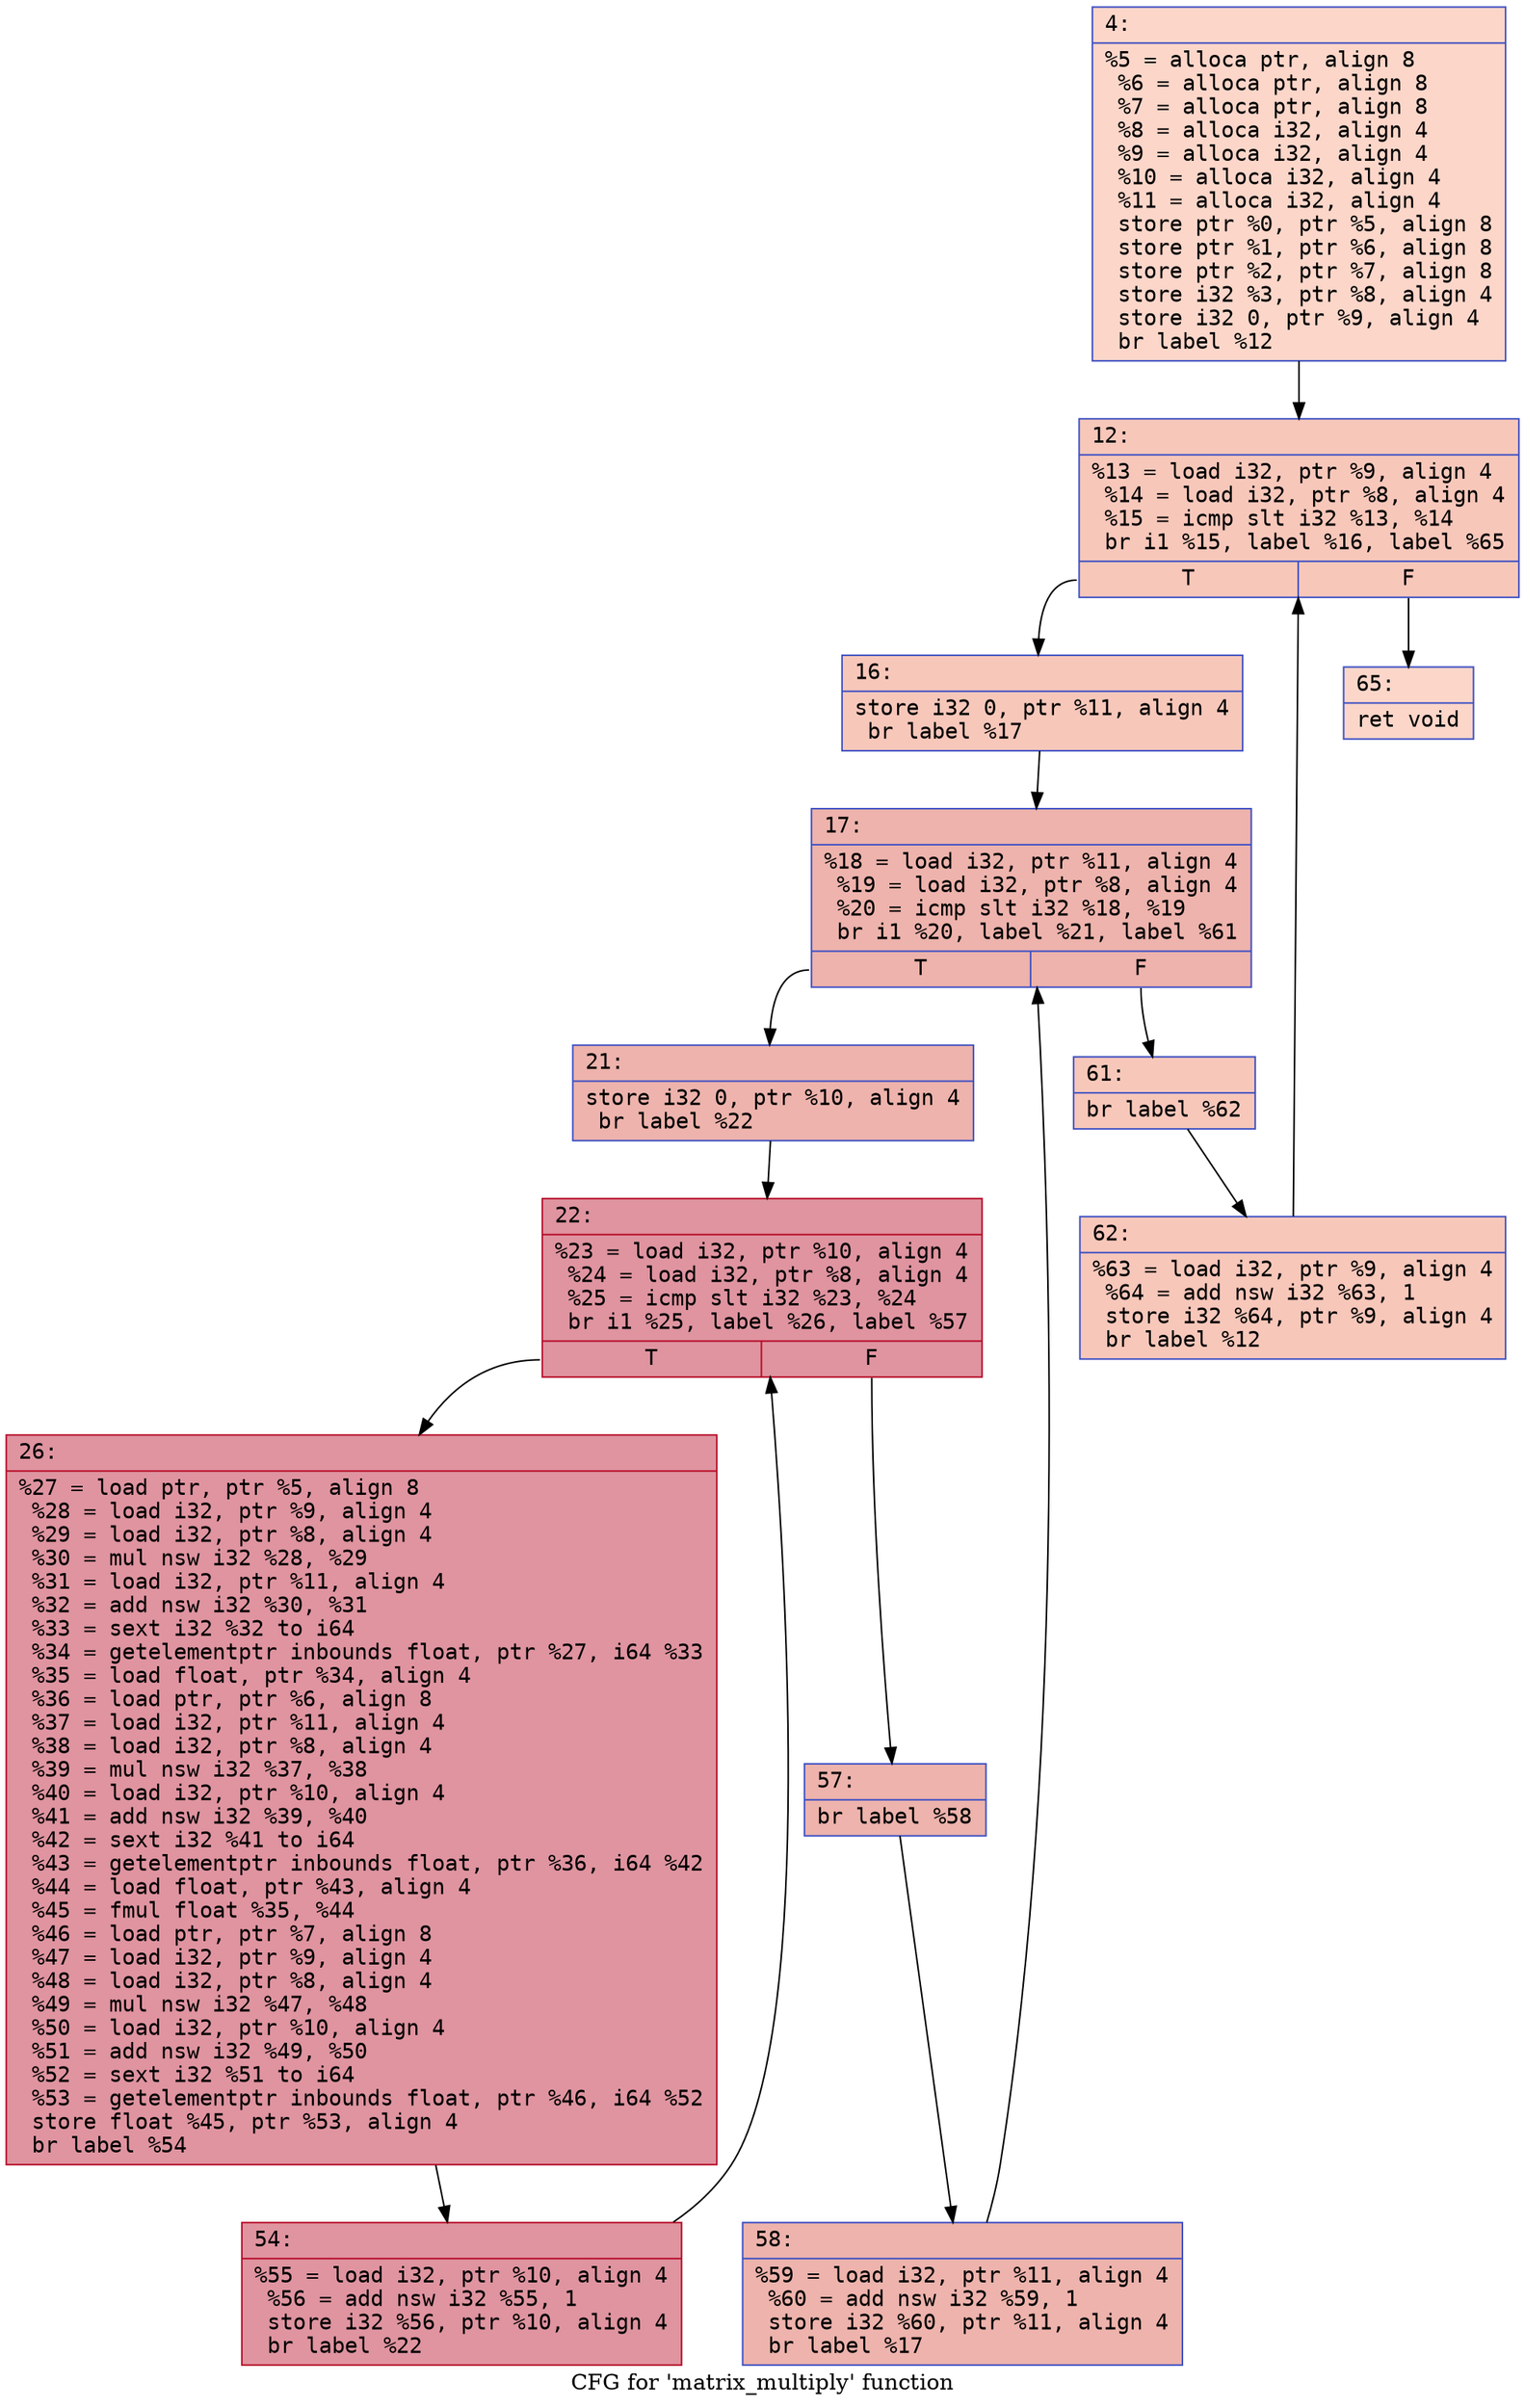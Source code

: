 digraph "CFG for 'matrix_multiply' function" {
	label="CFG for 'matrix_multiply' function";

	Node0x6000025e73e0 [shape=record,color="#3d50c3ff", style=filled, fillcolor="#f6a38570" fontname="Courier",label="{4:\l|  %5 = alloca ptr, align 8\l  %6 = alloca ptr, align 8\l  %7 = alloca ptr, align 8\l  %8 = alloca i32, align 4\l  %9 = alloca i32, align 4\l  %10 = alloca i32, align 4\l  %11 = alloca i32, align 4\l  store ptr %0, ptr %5, align 8\l  store ptr %1, ptr %6, align 8\l  store ptr %2, ptr %7, align 8\l  store i32 %3, ptr %8, align 4\l  store i32 0, ptr %9, align 4\l  br label %12\l}"];
	Node0x6000025e73e0 -> Node0x6000025e7430[tooltip="4 -> 12\nProbability 100.00%" ];
	Node0x6000025e7430 [shape=record,color="#3d50c3ff", style=filled, fillcolor="#ec7f6370" fontname="Courier",label="{12:\l|  %13 = load i32, ptr %9, align 4\l  %14 = load i32, ptr %8, align 4\l  %15 = icmp slt i32 %13, %14\l  br i1 %15, label %16, label %65\l|{<s0>T|<s1>F}}"];
	Node0x6000025e7430:s0 -> Node0x6000025e7480[tooltip="12 -> 16\nProbability 96.88%" ];
	Node0x6000025e7430:s1 -> Node0x6000025e77a0[tooltip="12 -> 65\nProbability 3.12%" ];
	Node0x6000025e7480 [shape=record,color="#3d50c3ff", style=filled, fillcolor="#ec7f6370" fontname="Courier",label="{16:\l|  store i32 0, ptr %11, align 4\l  br label %17\l}"];
	Node0x6000025e7480 -> Node0x6000025e74d0[tooltip="16 -> 17\nProbability 100.00%" ];
	Node0x6000025e74d0 [shape=record,color="#3d50c3ff", style=filled, fillcolor="#d6524470" fontname="Courier",label="{17:\l|  %18 = load i32, ptr %11, align 4\l  %19 = load i32, ptr %8, align 4\l  %20 = icmp slt i32 %18, %19\l  br i1 %20, label %21, label %61\l|{<s0>T|<s1>F}}"];
	Node0x6000025e74d0:s0 -> Node0x6000025e7520[tooltip="17 -> 21\nProbability 96.88%" ];
	Node0x6000025e74d0:s1 -> Node0x6000025e7700[tooltip="17 -> 61\nProbability 3.12%" ];
	Node0x6000025e7520 [shape=record,color="#3d50c3ff", style=filled, fillcolor="#d6524470" fontname="Courier",label="{21:\l|  store i32 0, ptr %10, align 4\l  br label %22\l}"];
	Node0x6000025e7520 -> Node0x6000025e7570[tooltip="21 -> 22\nProbability 100.00%" ];
	Node0x6000025e7570 [shape=record,color="#b70d28ff", style=filled, fillcolor="#b70d2870" fontname="Courier",label="{22:\l|  %23 = load i32, ptr %10, align 4\l  %24 = load i32, ptr %8, align 4\l  %25 = icmp slt i32 %23, %24\l  br i1 %25, label %26, label %57\l|{<s0>T|<s1>F}}"];
	Node0x6000025e7570:s0 -> Node0x6000025e75c0[tooltip="22 -> 26\nProbability 96.88%" ];
	Node0x6000025e7570:s1 -> Node0x6000025e7660[tooltip="22 -> 57\nProbability 3.12%" ];
	Node0x6000025e75c0 [shape=record,color="#b70d28ff", style=filled, fillcolor="#b70d2870" fontname="Courier",label="{26:\l|  %27 = load ptr, ptr %5, align 8\l  %28 = load i32, ptr %9, align 4\l  %29 = load i32, ptr %8, align 4\l  %30 = mul nsw i32 %28, %29\l  %31 = load i32, ptr %11, align 4\l  %32 = add nsw i32 %30, %31\l  %33 = sext i32 %32 to i64\l  %34 = getelementptr inbounds float, ptr %27, i64 %33\l  %35 = load float, ptr %34, align 4\l  %36 = load ptr, ptr %6, align 8\l  %37 = load i32, ptr %11, align 4\l  %38 = load i32, ptr %8, align 4\l  %39 = mul nsw i32 %37, %38\l  %40 = load i32, ptr %10, align 4\l  %41 = add nsw i32 %39, %40\l  %42 = sext i32 %41 to i64\l  %43 = getelementptr inbounds float, ptr %36, i64 %42\l  %44 = load float, ptr %43, align 4\l  %45 = fmul float %35, %44\l  %46 = load ptr, ptr %7, align 8\l  %47 = load i32, ptr %9, align 4\l  %48 = load i32, ptr %8, align 4\l  %49 = mul nsw i32 %47, %48\l  %50 = load i32, ptr %10, align 4\l  %51 = add nsw i32 %49, %50\l  %52 = sext i32 %51 to i64\l  %53 = getelementptr inbounds float, ptr %46, i64 %52\l  store float %45, ptr %53, align 4\l  br label %54\l}"];
	Node0x6000025e75c0 -> Node0x6000025e7610[tooltip="26 -> 54\nProbability 100.00%" ];
	Node0x6000025e7610 [shape=record,color="#b70d28ff", style=filled, fillcolor="#b70d2870" fontname="Courier",label="{54:\l|  %55 = load i32, ptr %10, align 4\l  %56 = add nsw i32 %55, 1\l  store i32 %56, ptr %10, align 4\l  br label %22\l}"];
	Node0x6000025e7610 -> Node0x6000025e7570[tooltip="54 -> 22\nProbability 100.00%" ];
	Node0x6000025e7660 [shape=record,color="#3d50c3ff", style=filled, fillcolor="#d6524470" fontname="Courier",label="{57:\l|  br label %58\l}"];
	Node0x6000025e7660 -> Node0x6000025e76b0[tooltip="57 -> 58\nProbability 100.00%" ];
	Node0x6000025e76b0 [shape=record,color="#3d50c3ff", style=filled, fillcolor="#d6524470" fontname="Courier",label="{58:\l|  %59 = load i32, ptr %11, align 4\l  %60 = add nsw i32 %59, 1\l  store i32 %60, ptr %11, align 4\l  br label %17\l}"];
	Node0x6000025e76b0 -> Node0x6000025e74d0[tooltip="58 -> 17\nProbability 100.00%" ];
	Node0x6000025e7700 [shape=record,color="#3d50c3ff", style=filled, fillcolor="#ec7f6370" fontname="Courier",label="{61:\l|  br label %62\l}"];
	Node0x6000025e7700 -> Node0x6000025e7750[tooltip="61 -> 62\nProbability 100.00%" ];
	Node0x6000025e7750 [shape=record,color="#3d50c3ff", style=filled, fillcolor="#ec7f6370" fontname="Courier",label="{62:\l|  %63 = load i32, ptr %9, align 4\l  %64 = add nsw i32 %63, 1\l  store i32 %64, ptr %9, align 4\l  br label %12\l}"];
	Node0x6000025e7750 -> Node0x6000025e7430[tooltip="62 -> 12\nProbability 100.00%" ];
	Node0x6000025e77a0 [shape=record,color="#3d50c3ff", style=filled, fillcolor="#f6a38570" fontname="Courier",label="{65:\l|  ret void\l}"];
}
